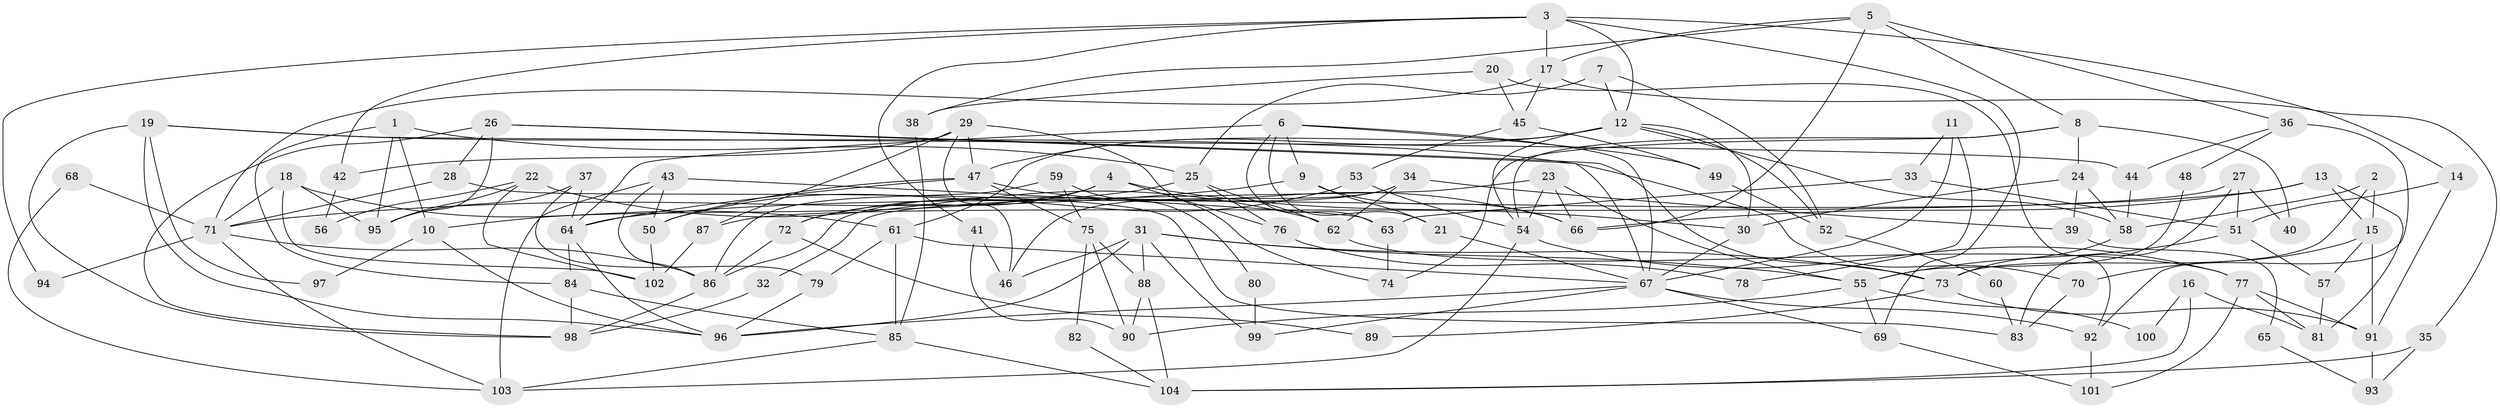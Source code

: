 // coarse degree distribution, {5: 0.12698412698412698, 14: 0.015873015873015872, 4: 0.2698412698412698, 6: 0.047619047619047616, 10: 0.031746031746031744, 16: 0.015873015873015872, 12: 0.015873015873015872, 3: 0.23809523809523808, 8: 0.06349206349206349, 11: 0.031746031746031744, 2: 0.12698412698412698, 7: 0.015873015873015872}
// Generated by graph-tools (version 1.1) at 2025/51/03/04/25 22:51:22]
// undirected, 104 vertices, 208 edges
graph export_dot {
  node [color=gray90,style=filled];
  1;
  2;
  3;
  4;
  5;
  6;
  7;
  8;
  9;
  10;
  11;
  12;
  13;
  14;
  15;
  16;
  17;
  18;
  19;
  20;
  21;
  22;
  23;
  24;
  25;
  26;
  27;
  28;
  29;
  30;
  31;
  32;
  33;
  34;
  35;
  36;
  37;
  38;
  39;
  40;
  41;
  42;
  43;
  44;
  45;
  46;
  47;
  48;
  49;
  50;
  51;
  52;
  53;
  54;
  55;
  56;
  57;
  58;
  59;
  60;
  61;
  62;
  63;
  64;
  65;
  66;
  67;
  68;
  69;
  70;
  71;
  72;
  73;
  74;
  75;
  76;
  77;
  78;
  79;
  80;
  81;
  82;
  83;
  84;
  85;
  86;
  87;
  88;
  89;
  90;
  91;
  92;
  93;
  94;
  95;
  96;
  97;
  98;
  99;
  100;
  101;
  102;
  103;
  104;
  1 -- 25;
  1 -- 10;
  1 -- 84;
  1 -- 95;
  2 -- 15;
  2 -- 73;
  2 -- 58;
  3 -- 69;
  3 -- 12;
  3 -- 14;
  3 -- 17;
  3 -- 41;
  3 -- 42;
  3 -- 94;
  4 -- 30;
  4 -- 72;
  4 -- 10;
  4 -- 76;
  5 -- 66;
  5 -- 8;
  5 -- 17;
  5 -- 36;
  5 -- 38;
  6 -- 64;
  6 -- 67;
  6 -- 9;
  6 -- 21;
  6 -- 49;
  6 -- 63;
  7 -- 52;
  7 -- 25;
  7 -- 12;
  8 -- 54;
  8 -- 24;
  8 -- 40;
  8 -- 74;
  9 -- 21;
  9 -- 66;
  9 -- 71;
  10 -- 96;
  10 -- 97;
  11 -- 67;
  11 -- 33;
  11 -- 78;
  12 -- 47;
  12 -- 30;
  12 -- 52;
  12 -- 54;
  12 -- 58;
  12 -- 61;
  13 -- 66;
  13 -- 81;
  13 -- 15;
  13 -- 64;
  14 -- 91;
  14 -- 51;
  15 -- 70;
  15 -- 57;
  15 -- 91;
  16 -- 104;
  16 -- 81;
  16 -- 100;
  17 -- 35;
  17 -- 45;
  17 -- 71;
  18 -- 61;
  18 -- 71;
  18 -- 95;
  18 -- 102;
  19 -- 98;
  19 -- 96;
  19 -- 44;
  19 -- 70;
  19 -- 97;
  20 -- 38;
  20 -- 92;
  20 -- 45;
  21 -- 67;
  22 -- 95;
  22 -- 102;
  22 -- 56;
  22 -- 62;
  23 -- 55;
  23 -- 54;
  23 -- 32;
  23 -- 66;
  24 -- 30;
  24 -- 58;
  24 -- 39;
  25 -- 50;
  25 -- 62;
  25 -- 76;
  26 -- 98;
  26 -- 95;
  26 -- 28;
  26 -- 67;
  26 -- 73;
  27 -- 87;
  27 -- 51;
  27 -- 40;
  27 -- 83;
  28 -- 71;
  28 -- 83;
  29 -- 47;
  29 -- 74;
  29 -- 42;
  29 -- 46;
  29 -- 87;
  30 -- 67;
  31 -- 96;
  31 -- 73;
  31 -- 46;
  31 -- 55;
  31 -- 88;
  31 -- 99;
  32 -- 98;
  33 -- 63;
  33 -- 51;
  34 -- 46;
  34 -- 62;
  34 -- 39;
  34 -- 86;
  35 -- 104;
  35 -- 93;
  36 -- 44;
  36 -- 48;
  36 -- 92;
  37 -- 79;
  37 -- 95;
  37 -- 64;
  38 -- 85;
  39 -- 65;
  41 -- 46;
  41 -- 90;
  42 -- 56;
  43 -- 86;
  43 -- 103;
  43 -- 50;
  43 -- 63;
  44 -- 58;
  45 -- 49;
  45 -- 53;
  47 -- 66;
  47 -- 64;
  47 -- 50;
  47 -- 75;
  48 -- 55;
  49 -- 52;
  50 -- 102;
  51 -- 55;
  51 -- 57;
  52 -- 60;
  53 -- 54;
  53 -- 72;
  54 -- 103;
  54 -- 77;
  55 -- 90;
  55 -- 69;
  55 -- 100;
  57 -- 81;
  58 -- 73;
  59 -- 86;
  59 -- 75;
  59 -- 80;
  60 -- 83;
  61 -- 67;
  61 -- 79;
  61 -- 85;
  62 -- 77;
  63 -- 74;
  64 -- 84;
  64 -- 96;
  65 -- 93;
  67 -- 69;
  67 -- 92;
  67 -- 96;
  67 -- 99;
  68 -- 103;
  68 -- 71;
  69 -- 101;
  70 -- 83;
  71 -- 86;
  71 -- 94;
  71 -- 103;
  72 -- 86;
  72 -- 89;
  73 -- 89;
  73 -- 91;
  75 -- 90;
  75 -- 82;
  75 -- 88;
  76 -- 78;
  77 -- 91;
  77 -- 81;
  77 -- 101;
  79 -- 96;
  80 -- 99;
  82 -- 104;
  84 -- 85;
  84 -- 98;
  85 -- 103;
  85 -- 104;
  86 -- 98;
  87 -- 102;
  88 -- 90;
  88 -- 104;
  91 -- 93;
  92 -- 101;
}
